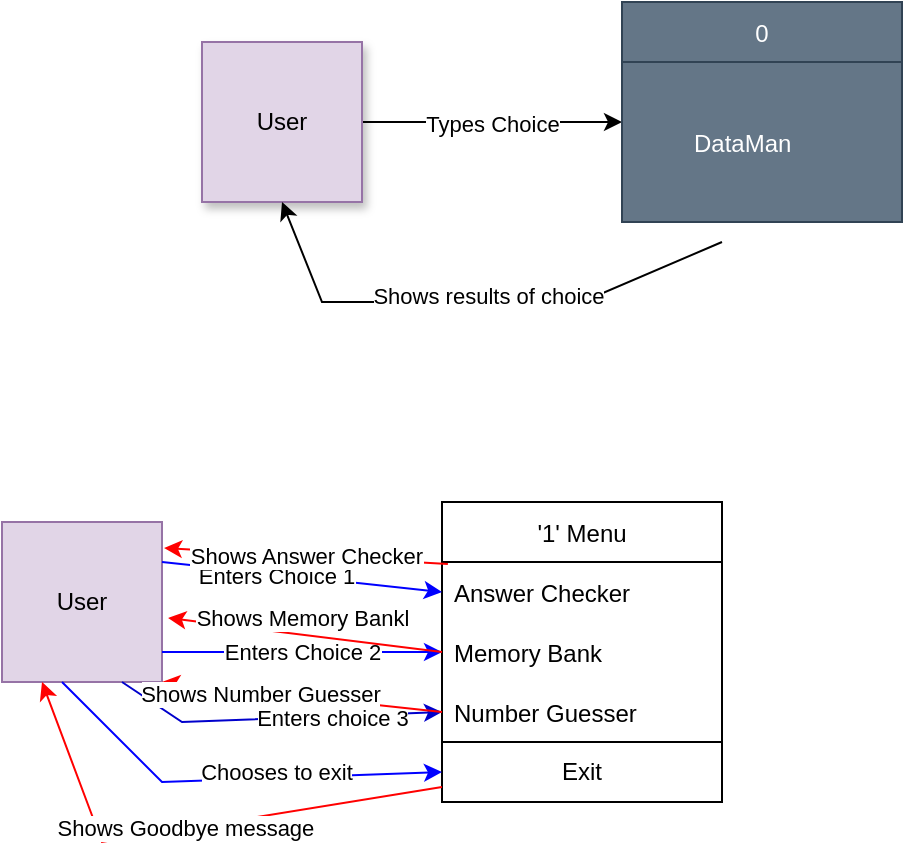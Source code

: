 <mxfile version="15.9.1" type="device"><diagram id="Wt3Liw_KjbGebg0jcxa7" name="Page-1"><mxGraphModel dx="638" dy="745" grid="1" gridSize="10" guides="1" tooltips="1" connect="1" arrows="1" fold="1" page="1" pageScale="1" pageWidth="850" pageHeight="1100" math="0" shadow="0"><root><mxCell id="0"/><mxCell id="1" parent="0"/><mxCell id="NssR4L-5XkyAKCedgbhH-4" value="Types Choice" style="edgeStyle=orthogonalEdgeStyle;rounded=0;orthogonalLoop=1;jettySize=auto;html=1;" parent="1" source="NssR4L-5XkyAKCedgbhH-1" edge="1"><mxGeometry relative="1" as="geometry"><mxPoint x="410" y="110" as="targetPoint"/></mxGeometry></mxCell><mxCell id="NssR4L-5XkyAKCedgbhH-1" value="User" style="whiteSpace=wrap;html=1;aspect=fixed;fillColor=#e1d5e7;strokeColor=#9673a6;shadow=1;" parent="1" vertex="1"><mxGeometry x="200" y="70" width="80" height="80" as="geometry"/></mxCell><mxCell id="yiIo-alXXC3jD4Vy66Ot-2" value="0" style="swimlane;fontStyle=0;childLayout=stackLayout;horizontal=1;startSize=30;horizontalStack=0;resizeParent=1;resizeParentMax=0;resizeLast=0;collapsible=1;marginBottom=0;fillColor=#647687;fontColor=#ffffff;strokeColor=#314354;" parent="1" vertex="1"><mxGeometry x="410" y="50" width="140" height="110" as="geometry"/></mxCell><mxCell id="yiIo-alXXC3jD4Vy66Ot-5" value="         DataMan" style="text;strokeColor=#314354;fillColor=#647687;align=left;verticalAlign=middle;spacingLeft=4;spacingRight=4;overflow=hidden;points=[[0,0.5],[1,0.5]];portConstraint=eastwest;rotatable=0;fontColor=#ffffff;" parent="yiIo-alXXC3jD4Vy66Ot-2" vertex="1"><mxGeometry y="30" width="140" height="80" as="geometry"/></mxCell><mxCell id="yiIo-alXXC3jD4Vy66Ot-6" value="" style="endArrow=classic;html=1;rounded=0;entryX=0.5;entryY=1;entryDx=0;entryDy=0;" parent="1" target="NssR4L-5XkyAKCedgbhH-1" edge="1"><mxGeometry width="50" height="50" relative="1" as="geometry"><mxPoint x="460" y="170" as="sourcePoint"/><mxPoint x="240" y="200" as="targetPoint"/><Array as="points"><mxPoint x="390" y="200"/><mxPoint x="260" y="200"/></Array></mxGeometry></mxCell><mxCell id="yiIo-alXXC3jD4Vy66Ot-7" value="Shows results of choice" style="edgeLabel;html=1;align=center;verticalAlign=middle;resizable=0;points=[];" parent="yiIo-alXXC3jD4Vy66Ot-6" vertex="1" connectable="0"><mxGeometry x="-0.053" y="-3" relative="1" as="geometry"><mxPoint as="offset"/></mxGeometry></mxCell><mxCell id="zMjRXE6szfqyA7BowxyQ-2" value="User" style="whiteSpace=wrap;html=1;aspect=fixed;fillColor=#e1d5e7;strokeColor=#9673a6;" vertex="1" parent="1"><mxGeometry x="100" y="310" width="80" height="80" as="geometry"/></mxCell><mxCell id="zMjRXE6szfqyA7BowxyQ-11" value="'1' Menu" style="swimlane;fontStyle=0;childLayout=stackLayout;horizontal=1;startSize=30;horizontalStack=0;resizeParent=1;resizeParentMax=0;resizeLast=0;collapsible=1;marginBottom=0;" vertex="1" parent="1"><mxGeometry x="320" y="300" width="140" height="120" as="geometry"/></mxCell><mxCell id="zMjRXE6szfqyA7BowxyQ-12" value="Answer Checker" style="text;strokeColor=none;fillColor=none;align=left;verticalAlign=middle;spacingLeft=4;spacingRight=4;overflow=hidden;points=[[0,0.5],[1,0.5]];portConstraint=eastwest;rotatable=0;" vertex="1" parent="zMjRXE6szfqyA7BowxyQ-11"><mxGeometry y="30" width="140" height="30" as="geometry"/></mxCell><mxCell id="zMjRXE6szfqyA7BowxyQ-13" value="Memory Bank" style="text;strokeColor=none;fillColor=none;align=left;verticalAlign=middle;spacingLeft=4;spacingRight=4;overflow=hidden;points=[[0,0.5],[1,0.5]];portConstraint=eastwest;rotatable=0;" vertex="1" parent="zMjRXE6szfqyA7BowxyQ-11"><mxGeometry y="60" width="140" height="30" as="geometry"/></mxCell><mxCell id="zMjRXE6szfqyA7BowxyQ-14" value="Number Guesser" style="text;strokeColor=none;fillColor=none;align=left;verticalAlign=middle;spacingLeft=4;spacingRight=4;overflow=hidden;points=[[0,0.5],[1,0.5]];portConstraint=eastwest;rotatable=0;" vertex="1" parent="zMjRXE6szfqyA7BowxyQ-11"><mxGeometry y="90" width="140" height="30" as="geometry"/></mxCell><mxCell id="zMjRXE6szfqyA7BowxyQ-23" value="Exit" style="rounded=0;whiteSpace=wrap;html=1;" vertex="1" parent="1"><mxGeometry x="320" y="420" width="140" height="30" as="geometry"/></mxCell><mxCell id="zMjRXE6szfqyA7BowxyQ-24" value="" style="endArrow=classic;html=1;rounded=0;entryX=0;entryY=0.5;entryDx=0;entryDy=0;strokeColor=#0000FF;" edge="1" parent="1" target="zMjRXE6szfqyA7BowxyQ-12"><mxGeometry width="50" height="50" relative="1" as="geometry"><mxPoint x="180" y="330" as="sourcePoint"/><mxPoint x="230" y="280" as="targetPoint"/></mxGeometry></mxCell><mxCell id="zMjRXE6szfqyA7BowxyQ-25" value="Enters Choice 1" style="edgeLabel;html=1;align=center;verticalAlign=middle;resizable=0;points=[];labelBorderColor=none;" vertex="1" connectable="0" parent="zMjRXE6szfqyA7BowxyQ-24"><mxGeometry x="-0.184" y="-1" relative="1" as="geometry"><mxPoint as="offset"/></mxGeometry></mxCell><mxCell id="zMjRXE6szfqyA7BowxyQ-26" value="Enters Choice 2" style="endArrow=classic;html=1;rounded=0;entryX=0;entryY=0.5;entryDx=0;entryDy=0;strokeColor=#0000FF;" edge="1" parent="1" target="zMjRXE6szfqyA7BowxyQ-13"><mxGeometry width="50" height="50" relative="1" as="geometry"><mxPoint x="180" y="375" as="sourcePoint"/><mxPoint x="230" y="325" as="targetPoint"/></mxGeometry></mxCell><mxCell id="zMjRXE6szfqyA7BowxyQ-27" value="" style="endArrow=classic;html=1;rounded=0;entryX=0;entryY=0.5;entryDx=0;entryDy=0;strokeColor=#0000CC;" edge="1" parent="1" target="zMjRXE6szfqyA7BowxyQ-14"><mxGeometry width="50" height="50" relative="1" as="geometry"><mxPoint x="160" y="390" as="sourcePoint"/><mxPoint x="180" y="440" as="targetPoint"/><Array as="points"><mxPoint x="190" y="410"/></Array></mxGeometry></mxCell><mxCell id="zMjRXE6szfqyA7BowxyQ-28" value="Enters choice 3" style="edgeLabel;html=1;align=center;verticalAlign=middle;resizable=0;points=[];labelBorderColor=none;" vertex="1" connectable="0" parent="zMjRXE6szfqyA7BowxyQ-27"><mxGeometry x="0.337" y="-1" relative="1" as="geometry"><mxPoint as="offset"/></mxGeometry></mxCell><mxCell id="zMjRXE6szfqyA7BowxyQ-29" value="" style="endArrow=classic;html=1;rounded=0;entryX=0;entryY=0.5;entryDx=0;entryDy=0;strokeColor=#0000FF;" edge="1" parent="1" target="zMjRXE6szfqyA7BowxyQ-23"><mxGeometry width="50" height="50" relative="1" as="geometry"><mxPoint x="130" y="390" as="sourcePoint"/><mxPoint x="140" y="500" as="targetPoint"/><Array as="points"><mxPoint x="180" y="440"/></Array></mxGeometry></mxCell><mxCell id="zMjRXE6szfqyA7BowxyQ-30" value="Chooses to exit" style="edgeLabel;html=1;align=center;verticalAlign=middle;resizable=0;points=[];labelBorderColor=none;" vertex="1" connectable="0" parent="zMjRXE6szfqyA7BowxyQ-29"><mxGeometry x="0.213" y="3" relative="1" as="geometry"><mxPoint as="offset"/></mxGeometry></mxCell><mxCell id="zMjRXE6szfqyA7BowxyQ-31" value="Shows Goodbye message&amp;nbsp;" style="endArrow=classic;html=1;rounded=0;entryX=0.25;entryY=1;entryDx=0;entryDy=0;exitX=0;exitY=0.75;exitDx=0;exitDy=0;strokeColor=#FF0000;" edge="1" parent="1" source="zMjRXE6szfqyA7BowxyQ-23" target="zMjRXE6szfqyA7BowxyQ-2"><mxGeometry width="50" height="50" relative="1" as="geometry"><mxPoint x="340" y="490" as="sourcePoint"/><mxPoint x="130" y="480" as="targetPoint"/><Array as="points"><mxPoint x="150" y="470"/></Array></mxGeometry></mxCell><mxCell id="zMjRXE6szfqyA7BowxyQ-33" value="" style="endArrow=classic;html=1;rounded=0;strokeColor=#FF0000;exitX=0;exitY=0.5;exitDx=0;exitDy=0;entryX=1;entryY=1;entryDx=0;entryDy=0;" edge="1" parent="1" source="zMjRXE6szfqyA7BowxyQ-14" target="zMjRXE6szfqyA7BowxyQ-2"><mxGeometry width="50" height="50" relative="1" as="geometry"><mxPoint x="360" y="400" as="sourcePoint"/><mxPoint x="410" y="350" as="targetPoint"/></mxGeometry></mxCell><mxCell id="zMjRXE6szfqyA7BowxyQ-34" value="Shows Number Guesser" style="edgeLabel;html=1;align=center;verticalAlign=middle;resizable=0;points=[];" vertex="1" connectable="0" parent="zMjRXE6szfqyA7BowxyQ-33"><mxGeometry x="0.3" relative="1" as="geometry"><mxPoint as="offset"/></mxGeometry></mxCell><mxCell id="zMjRXE6szfqyA7BowxyQ-35" value="Shows Memory Bankl" style="endArrow=classic;html=1;rounded=0;strokeColor=#FF0000;exitX=0;exitY=0.5;exitDx=0;exitDy=0;entryX=1.038;entryY=0.6;entryDx=0;entryDy=0;entryPerimeter=0;" edge="1" parent="1" source="zMjRXE6szfqyA7BowxyQ-13" target="zMjRXE6szfqyA7BowxyQ-2"><mxGeometry x="0.037" y="-8" width="50" height="50" relative="1" as="geometry"><mxPoint x="360" y="400" as="sourcePoint"/><mxPoint x="410" y="350" as="targetPoint"/><mxPoint as="offset"/></mxGeometry></mxCell><mxCell id="zMjRXE6szfqyA7BowxyQ-36" value="Shows Answer Checker" style="endArrow=classic;html=1;rounded=0;strokeColor=#FF0000;exitX=0.021;exitY=0.033;exitDx=0;exitDy=0;exitPerimeter=0;entryX=1.013;entryY=0.163;entryDx=0;entryDy=0;entryPerimeter=0;" edge="1" parent="1" source="zMjRXE6szfqyA7BowxyQ-12" target="zMjRXE6szfqyA7BowxyQ-2"><mxGeometry width="50" height="50" relative="1" as="geometry"><mxPoint x="360" y="400" as="sourcePoint"/><mxPoint x="410" y="350" as="targetPoint"/></mxGeometry></mxCell></root></mxGraphModel></diagram></mxfile>